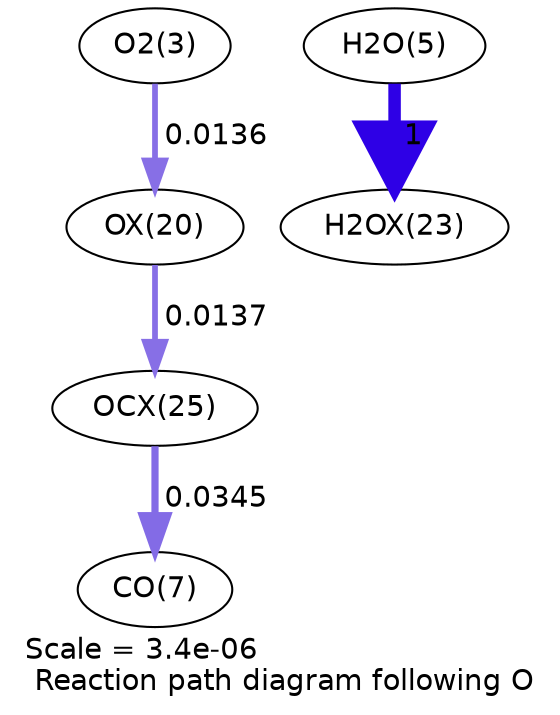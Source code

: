digraph reaction_paths {
center=1;
s5 -> s23[fontname="Helvetica", penwidth=2.76, arrowsize=1.38, color="0.7, 0.514, 0.9"
, label=" 0.0136"];
s23 -> s28[fontname="Helvetica", penwidth=2.76, arrowsize=1.38, color="0.7, 0.514, 0.9"
, label=" 0.0137"];
s7 -> s26[fontname="Helvetica", penwidth=6, arrowsize=3, color="0.7, 1.5, 0.9"
, label=" 1"];
s28 -> s9[fontname="Helvetica", penwidth=3.46, arrowsize=1.73, color="0.7, 0.534, 0.9"
, label=" 0.0345"];
s5 [ fontname="Helvetica", label="O2(3)"];
s7 [ fontname="Helvetica", label="H2O(5)"];
s9 [ fontname="Helvetica", label="CO(7)"];
s23 [ fontname="Helvetica", label="OX(20)"];
s26 [ fontname="Helvetica", label="H2OX(23)"];
s28 [ fontname="Helvetica", label="OCX(25)"];
 label = "Scale = 3.4e-06\l Reaction path diagram following O";
 fontname = "Helvetica";
}
